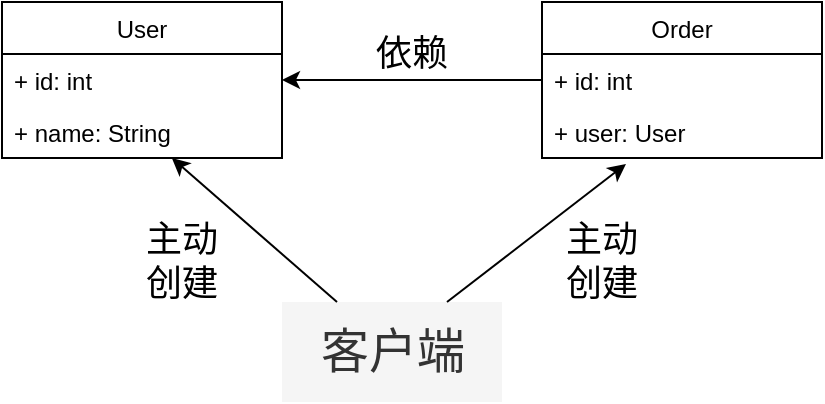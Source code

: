 <mxfile version="11.2.4" type="device" pages="1"><diagram id="XASscPG1yK1pFyC-3oDj" name="Page-1"><mxGraphModel dx="868" dy="512" grid="1" gridSize="10" guides="1" tooltips="1" connect="1" arrows="1" fold="1" page="1" pageScale="1" pageWidth="827" pageHeight="1169" math="0" shadow="0"><root><mxCell id="0"/><mxCell id="1" parent="0"/><mxCell id="fVPLGfaFY1JLtEKYzOt7-1" value="User" style="swimlane;fontStyle=0;childLayout=stackLayout;horizontal=1;startSize=26;fillColor=none;horizontalStack=0;resizeParent=1;resizeParentMax=0;resizeLast=0;collapsible=1;marginBottom=0;" vertex="1" parent="1"><mxGeometry x="160" y="120" width="140" height="78" as="geometry"/></mxCell><mxCell id="fVPLGfaFY1JLtEKYzOt7-2" value="+ id: int" style="text;strokeColor=none;fillColor=none;align=left;verticalAlign=top;spacingLeft=4;spacingRight=4;overflow=hidden;rotatable=0;points=[[0,0.5],[1,0.5]];portConstraint=eastwest;" vertex="1" parent="fVPLGfaFY1JLtEKYzOt7-1"><mxGeometry y="26" width="140" height="26" as="geometry"/></mxCell><mxCell id="fVPLGfaFY1JLtEKYzOt7-3" value="+ name: String" style="text;strokeColor=none;fillColor=none;align=left;verticalAlign=top;spacingLeft=4;spacingRight=4;overflow=hidden;rotatable=0;points=[[0,0.5],[1,0.5]];portConstraint=eastwest;" vertex="1" parent="fVPLGfaFY1JLtEKYzOt7-1"><mxGeometry y="52" width="140" height="26" as="geometry"/></mxCell><mxCell id="fVPLGfaFY1JLtEKYzOt7-5" value="Order" style="swimlane;fontStyle=0;childLayout=stackLayout;horizontal=1;startSize=26;fillColor=none;horizontalStack=0;resizeParent=1;resizeParentMax=0;resizeLast=0;collapsible=1;marginBottom=0;" vertex="1" parent="1"><mxGeometry x="430" y="120" width="140" height="78" as="geometry"/></mxCell><mxCell id="fVPLGfaFY1JLtEKYzOt7-6" value="+ id: int" style="text;strokeColor=none;fillColor=none;align=left;verticalAlign=top;spacingLeft=4;spacingRight=4;overflow=hidden;rotatable=0;points=[[0,0.5],[1,0.5]];portConstraint=eastwest;" vertex="1" parent="fVPLGfaFY1JLtEKYzOt7-5"><mxGeometry y="26" width="140" height="26" as="geometry"/></mxCell><mxCell id="fVPLGfaFY1JLtEKYzOt7-7" value="+ user: User" style="text;strokeColor=none;fillColor=none;align=left;verticalAlign=top;spacingLeft=4;spacingRight=4;overflow=hidden;rotatable=0;points=[[0,0.5],[1,0.5]];portConstraint=eastwest;" vertex="1" parent="fVPLGfaFY1JLtEKYzOt7-5"><mxGeometry y="52" width="140" height="26" as="geometry"/></mxCell><mxCell id="fVPLGfaFY1JLtEKYzOt7-9" value="&lt;font style=&quot;font-size: 18px&quot;&gt;依赖&lt;/font&gt;" style="text;html=1;strokeColor=none;fillColor=none;align=center;verticalAlign=middle;whiteSpace=wrap;rounded=0;" vertex="1" parent="1"><mxGeometry x="345" y="136" width="40" height="20" as="geometry"/></mxCell><mxCell id="fVPLGfaFY1JLtEKYzOt7-10" value="&lt;font style=&quot;font-size: 24px&quot;&gt;客户端&lt;/font&gt;" style="html=1;fillColor=#f5f5f5;strokeColor=none;fontColor=#333333;" vertex="1" parent="1"><mxGeometry x="300" y="270" width="110" height="50" as="geometry"/></mxCell><mxCell id="fVPLGfaFY1JLtEKYzOt7-11" value="" style="endArrow=classic;html=1;exitX=0.25;exitY=0;exitDx=0;exitDy=0;" edge="1" parent="1" source="fVPLGfaFY1JLtEKYzOt7-10" target="fVPLGfaFY1JLtEKYzOt7-3"><mxGeometry width="50" height="50" relative="1" as="geometry"><mxPoint x="140" y="330" as="sourcePoint"/><mxPoint x="190" y="280" as="targetPoint"/></mxGeometry></mxCell><mxCell id="fVPLGfaFY1JLtEKYzOt7-12" value="" style="endArrow=classic;html=1;exitX=0.75;exitY=0;exitDx=0;exitDy=0;entryX=0.3;entryY=1.115;entryDx=0;entryDy=0;entryPerimeter=0;" edge="1" parent="1" source="fVPLGfaFY1JLtEKYzOt7-10" target="fVPLGfaFY1JLtEKYzOt7-7"><mxGeometry width="50" height="50" relative="1" as="geometry"><mxPoint x="500" y="320" as="sourcePoint"/><mxPoint x="550" y="270" as="targetPoint"/></mxGeometry></mxCell><mxCell id="fVPLGfaFY1JLtEKYzOt7-13" value="&lt;span style=&quot;font-size: 18px&quot;&gt;主动创建&lt;/span&gt;" style="text;html=1;strokeColor=none;fillColor=none;align=center;verticalAlign=middle;whiteSpace=wrap;rounded=0;" vertex="1" parent="1"><mxGeometry x="230" y="240" width="40" height="20" as="geometry"/></mxCell><mxCell id="fVPLGfaFY1JLtEKYzOt7-14" value="&lt;span style=&quot;font-size: 18px&quot;&gt;主动创建&lt;/span&gt;" style="text;html=1;strokeColor=none;fillColor=none;align=center;verticalAlign=middle;whiteSpace=wrap;rounded=0;" vertex="1" parent="1"><mxGeometry x="440" y="240" width="40" height="20" as="geometry"/></mxCell><mxCell id="fVPLGfaFY1JLtEKYzOt7-16" style="edgeStyle=orthogonalEdgeStyle;rounded=0;orthogonalLoop=1;jettySize=auto;html=1;entryX=1;entryY=0.5;entryDx=0;entryDy=0;" edge="1" parent="1" source="fVPLGfaFY1JLtEKYzOt7-6" target="fVPLGfaFY1JLtEKYzOt7-2"><mxGeometry relative="1" as="geometry"/></mxCell></root></mxGraphModel></diagram></mxfile>